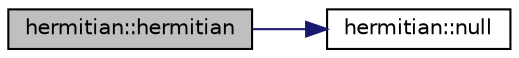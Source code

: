 digraph "hermitian::hermitian"
{
  edge [fontname="Helvetica",fontsize="10",labelfontname="Helvetica",labelfontsize="10"];
  node [fontname="Helvetica",fontsize="10",shape=record];
  rankdir="LR";
  Node0 [label="hermitian::hermitian",height=0.2,width=0.4,color="black", fillcolor="grey75", style="filled", fontcolor="black"];
  Node0 -> Node1 [color="midnightblue",fontsize="10",style="solid",fontname="Helvetica"];
  Node1 [label="hermitian::null",height=0.2,width=0.4,color="black", fillcolor="white", style="filled",URL="$d4/d11/classhermitian.html#a03a8d7165fea9af79897a189d03103d7"];
}
